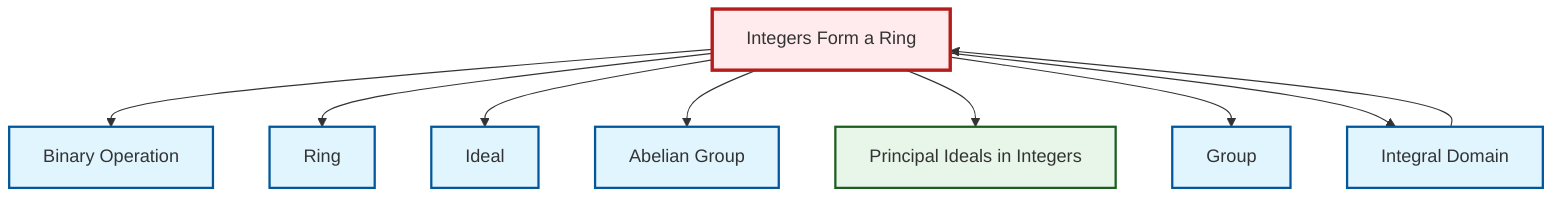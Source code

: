 graph TD
    classDef definition fill:#e1f5fe,stroke:#01579b,stroke-width:2px
    classDef theorem fill:#f3e5f5,stroke:#4a148c,stroke-width:2px
    classDef axiom fill:#fff3e0,stroke:#e65100,stroke-width:2px
    classDef example fill:#e8f5e9,stroke:#1b5e20,stroke-width:2px
    classDef current fill:#ffebee,stroke:#b71c1c,stroke-width:3px
    ex-integers-ring["Integers Form a Ring"]:::example
    def-group["Group"]:::definition
    def-abelian-group["Abelian Group"]:::definition
    ex-principal-ideal["Principal Ideals in Integers"]:::example
    def-integral-domain["Integral Domain"]:::definition
    def-ring["Ring"]:::definition
    def-ideal["Ideal"]:::definition
    def-binary-operation["Binary Operation"]:::definition
    ex-integers-ring --> def-binary-operation
    def-integral-domain --> ex-integers-ring
    ex-integers-ring --> def-ring
    ex-integers-ring --> def-ideal
    ex-integers-ring --> def-abelian-group
    ex-integers-ring --> ex-principal-ideal
    ex-integers-ring --> def-group
    ex-integers-ring --> def-integral-domain
    class ex-integers-ring current